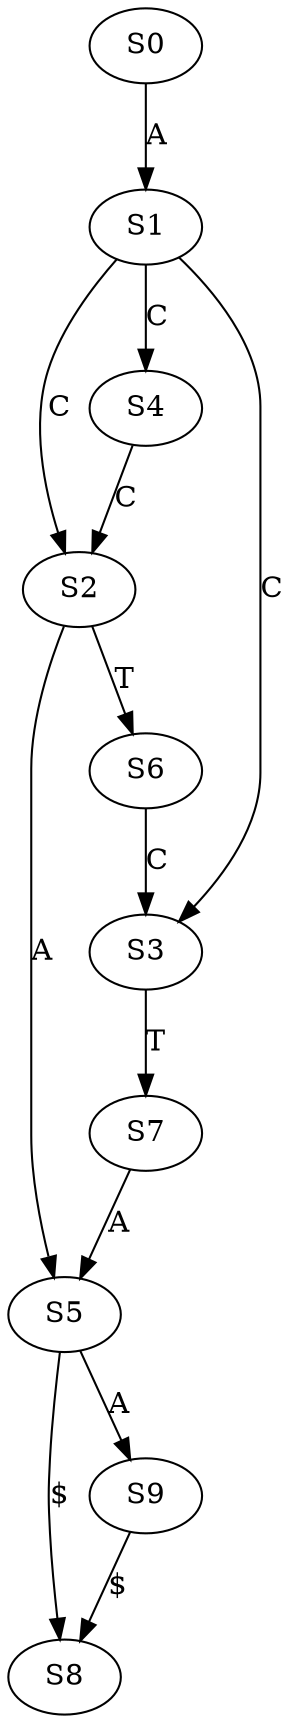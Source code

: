 strict digraph  {
	S0 -> S1 [ label = A ];
	S1 -> S2 [ label = C ];
	S1 -> S3 [ label = C ];
	S1 -> S4 [ label = C ];
	S2 -> S5 [ label = A ];
	S2 -> S6 [ label = T ];
	S3 -> S7 [ label = T ];
	S4 -> S2 [ label = C ];
	S5 -> S8 [ label = "$" ];
	S5 -> S9 [ label = A ];
	S6 -> S3 [ label = C ];
	S7 -> S5 [ label = A ];
	S9 -> S8 [ label = "$" ];
}
